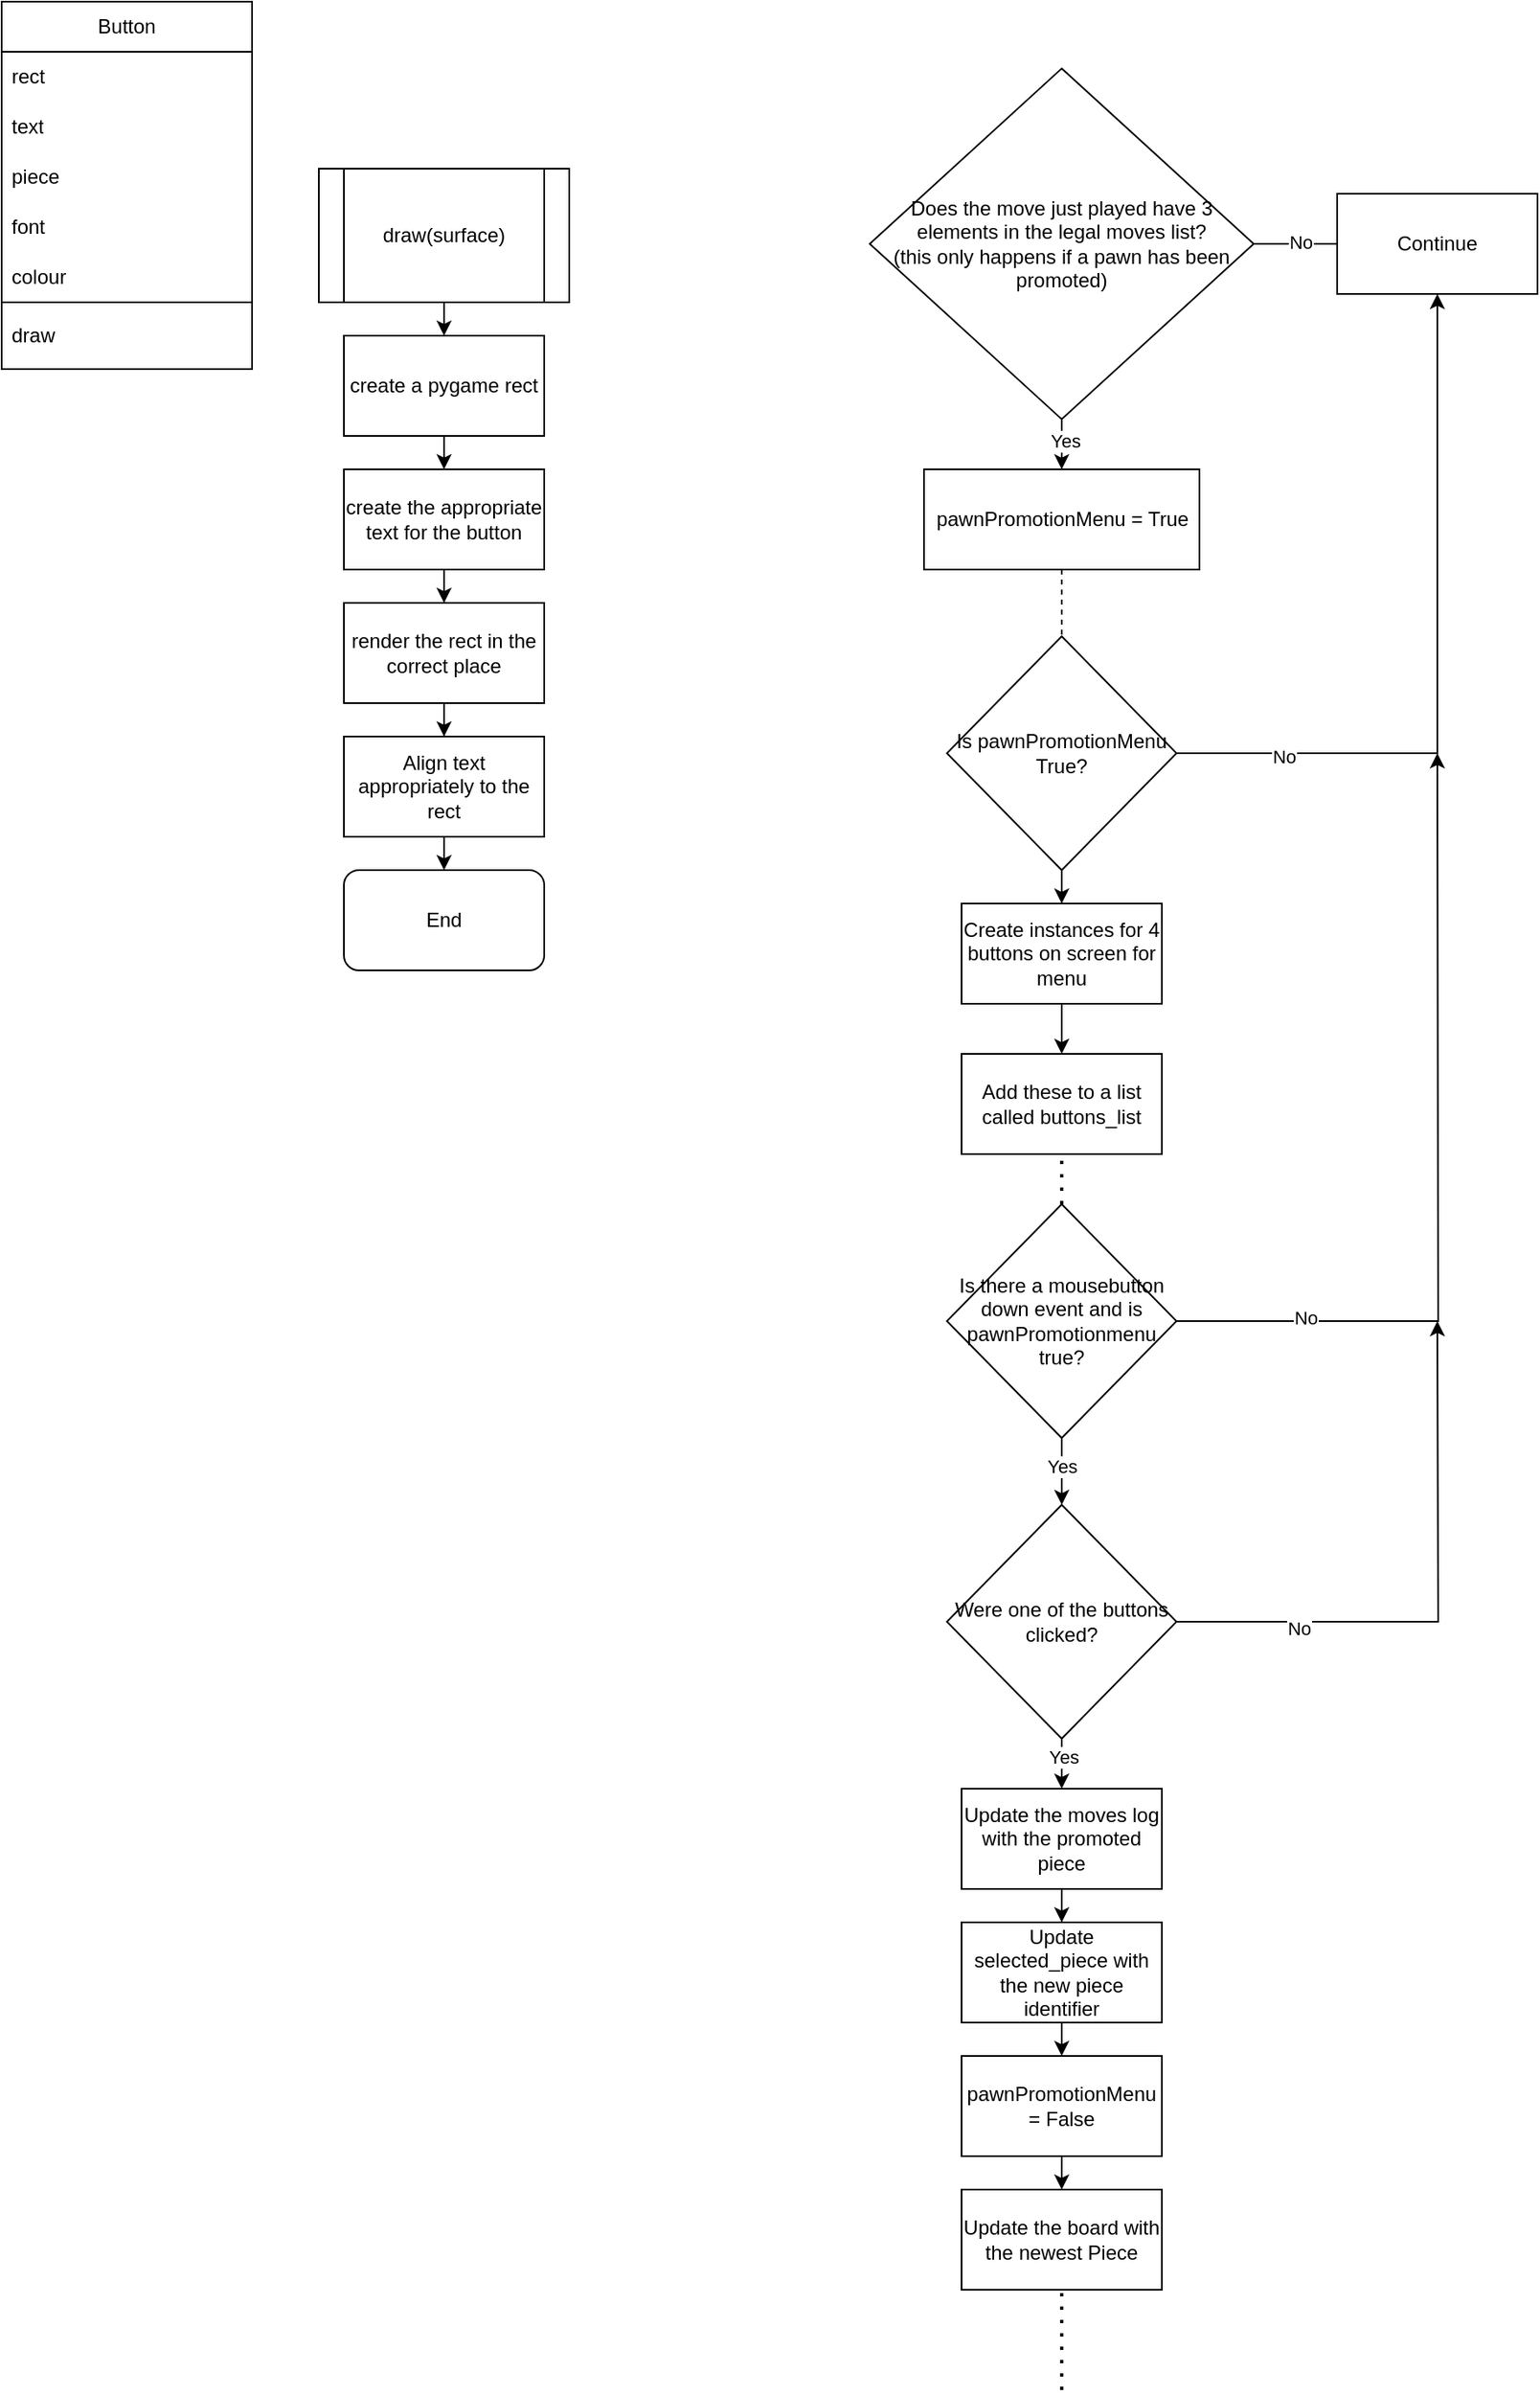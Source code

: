 <mxfile version="24.8.6">
  <diagram name="Page-1" id="BAi_JHvCbbikIm0ifZ76">
    <mxGraphModel dx="1434" dy="780" grid="1" gridSize="10" guides="1" tooltips="1" connect="1" arrows="1" fold="1" page="0" pageScale="1" pageWidth="850" pageHeight="1100" math="0" shadow="0">
      <root>
        <mxCell id="0" />
        <mxCell id="1" parent="0" />
        <mxCell id="LuFwdIvgryWhf0tasw3m-9" value="" style="group" vertex="1" connectable="0" parent="1">
          <mxGeometry x="20" y="80" width="150" height="220" as="geometry" />
        </mxCell>
        <mxCell id="LuFwdIvgryWhf0tasw3m-1" value="Button" style="swimlane;fontStyle=0;childLayout=stackLayout;horizontal=1;startSize=30;horizontalStack=0;resizeParent=1;resizeParentMax=0;resizeLast=0;collapsible=1;marginBottom=0;whiteSpace=wrap;html=1;" vertex="1" parent="LuFwdIvgryWhf0tasw3m-9">
          <mxGeometry width="150" height="180" as="geometry" />
        </mxCell>
        <mxCell id="LuFwdIvgryWhf0tasw3m-2" value="rect" style="text;strokeColor=none;fillColor=none;align=left;verticalAlign=middle;spacingLeft=4;spacingRight=4;overflow=hidden;points=[[0,0.5],[1,0.5]];portConstraint=eastwest;rotatable=0;whiteSpace=wrap;html=1;" vertex="1" parent="LuFwdIvgryWhf0tasw3m-1">
          <mxGeometry y="30" width="150" height="30" as="geometry" />
        </mxCell>
        <mxCell id="LuFwdIvgryWhf0tasw3m-3" value="text" style="text;strokeColor=none;fillColor=none;align=left;verticalAlign=middle;spacingLeft=4;spacingRight=4;overflow=hidden;points=[[0,0.5],[1,0.5]];portConstraint=eastwest;rotatable=0;whiteSpace=wrap;html=1;" vertex="1" parent="LuFwdIvgryWhf0tasw3m-1">
          <mxGeometry y="60" width="150" height="30" as="geometry" />
        </mxCell>
        <mxCell id="LuFwdIvgryWhf0tasw3m-4" value="piece" style="text;strokeColor=none;fillColor=none;align=left;verticalAlign=middle;spacingLeft=4;spacingRight=4;overflow=hidden;points=[[0,0.5],[1,0.5]];portConstraint=eastwest;rotatable=0;whiteSpace=wrap;html=1;" vertex="1" parent="LuFwdIvgryWhf0tasw3m-1">
          <mxGeometry y="90" width="150" height="30" as="geometry" />
        </mxCell>
        <mxCell id="LuFwdIvgryWhf0tasw3m-5" value="font" style="text;strokeColor=none;fillColor=none;align=left;verticalAlign=middle;spacingLeft=4;spacingRight=4;overflow=hidden;points=[[0,0.5],[1,0.5]];portConstraint=eastwest;rotatable=0;whiteSpace=wrap;html=1;" vertex="1" parent="LuFwdIvgryWhf0tasw3m-1">
          <mxGeometry y="120" width="150" height="30" as="geometry" />
        </mxCell>
        <mxCell id="LuFwdIvgryWhf0tasw3m-6" value="colour" style="text;strokeColor=none;fillColor=none;align=left;verticalAlign=middle;spacingLeft=4;spacingRight=4;overflow=hidden;points=[[0,0.5],[1,0.5]];portConstraint=eastwest;rotatable=0;whiteSpace=wrap;html=1;" vertex="1" parent="LuFwdIvgryWhf0tasw3m-1">
          <mxGeometry y="150" width="150" height="30" as="geometry" />
        </mxCell>
        <mxCell id="LuFwdIvgryWhf0tasw3m-7" value="" style="swimlane;startSize=0;" vertex="1" parent="LuFwdIvgryWhf0tasw3m-9">
          <mxGeometry y="180" width="150" height="40" as="geometry" />
        </mxCell>
        <mxCell id="LuFwdIvgryWhf0tasw3m-8" value="draw" style="text;strokeColor=none;fillColor=none;align=left;verticalAlign=middle;spacingLeft=4;spacingRight=4;overflow=hidden;points=[[0,0.5],[1,0.5]];portConstraint=eastwest;rotatable=0;whiteSpace=wrap;html=1;" vertex="1" parent="LuFwdIvgryWhf0tasw3m-7">
          <mxGeometry y="5" width="150" height="30" as="geometry" />
        </mxCell>
        <mxCell id="LuFwdIvgryWhf0tasw3m-21" value="" style="group" vertex="1" connectable="0" parent="1">
          <mxGeometry x="210" y="180" width="150" height="480" as="geometry" />
        </mxCell>
        <mxCell id="LuFwdIvgryWhf0tasw3m-16" style="edgeStyle=orthogonalEdgeStyle;rounded=0;orthogonalLoop=1;jettySize=auto;html=1;exitX=0.5;exitY=1;exitDx=0;exitDy=0;entryX=0.5;entryY=0;entryDx=0;entryDy=0;" edge="1" parent="LuFwdIvgryWhf0tasw3m-21" source="LuFwdIvgryWhf0tasw3m-10" target="LuFwdIvgryWhf0tasw3m-11">
          <mxGeometry relative="1" as="geometry" />
        </mxCell>
        <mxCell id="LuFwdIvgryWhf0tasw3m-10" value="draw(surface)" style="shape=process;whiteSpace=wrap;html=1;backgroundOutline=1;" vertex="1" parent="LuFwdIvgryWhf0tasw3m-21">
          <mxGeometry width="150" height="80" as="geometry" />
        </mxCell>
        <mxCell id="LuFwdIvgryWhf0tasw3m-17" style="edgeStyle=orthogonalEdgeStyle;rounded=0;orthogonalLoop=1;jettySize=auto;html=1;exitX=0.5;exitY=1;exitDx=0;exitDy=0;entryX=0.5;entryY=0;entryDx=0;entryDy=0;" edge="1" parent="LuFwdIvgryWhf0tasw3m-21" source="LuFwdIvgryWhf0tasw3m-11" target="LuFwdIvgryWhf0tasw3m-12">
          <mxGeometry relative="1" as="geometry" />
        </mxCell>
        <mxCell id="LuFwdIvgryWhf0tasw3m-11" value="create a pygame rect" style="rounded=0;whiteSpace=wrap;html=1;" vertex="1" parent="LuFwdIvgryWhf0tasw3m-21">
          <mxGeometry x="15" y="100" width="120" height="60" as="geometry" />
        </mxCell>
        <mxCell id="LuFwdIvgryWhf0tasw3m-18" style="edgeStyle=orthogonalEdgeStyle;rounded=0;orthogonalLoop=1;jettySize=auto;html=1;exitX=0.5;exitY=1;exitDx=0;exitDy=0;" edge="1" parent="LuFwdIvgryWhf0tasw3m-21" source="LuFwdIvgryWhf0tasw3m-12" target="LuFwdIvgryWhf0tasw3m-13">
          <mxGeometry relative="1" as="geometry" />
        </mxCell>
        <mxCell id="LuFwdIvgryWhf0tasw3m-12" value="create the appropriate text for the button" style="rounded=0;whiteSpace=wrap;html=1;" vertex="1" parent="LuFwdIvgryWhf0tasw3m-21">
          <mxGeometry x="15" y="180" width="120" height="60" as="geometry" />
        </mxCell>
        <mxCell id="LuFwdIvgryWhf0tasw3m-19" style="edgeStyle=orthogonalEdgeStyle;rounded=0;orthogonalLoop=1;jettySize=auto;html=1;exitX=0.5;exitY=1;exitDx=0;exitDy=0;" edge="1" parent="LuFwdIvgryWhf0tasw3m-21" source="LuFwdIvgryWhf0tasw3m-13" target="LuFwdIvgryWhf0tasw3m-14">
          <mxGeometry relative="1" as="geometry" />
        </mxCell>
        <mxCell id="LuFwdIvgryWhf0tasw3m-13" value="render the rect in the correct place" style="rounded=0;whiteSpace=wrap;html=1;" vertex="1" parent="LuFwdIvgryWhf0tasw3m-21">
          <mxGeometry x="15" y="260" width="120" height="60" as="geometry" />
        </mxCell>
        <mxCell id="LuFwdIvgryWhf0tasw3m-20" style="edgeStyle=orthogonalEdgeStyle;rounded=0;orthogonalLoop=1;jettySize=auto;html=1;exitX=0.5;exitY=1;exitDx=0;exitDy=0;entryX=0.5;entryY=0;entryDx=0;entryDy=0;" edge="1" parent="LuFwdIvgryWhf0tasw3m-21" source="LuFwdIvgryWhf0tasw3m-14" target="LuFwdIvgryWhf0tasw3m-15">
          <mxGeometry relative="1" as="geometry" />
        </mxCell>
        <mxCell id="LuFwdIvgryWhf0tasw3m-14" value="Align text appropriately to the rect" style="rounded=0;whiteSpace=wrap;html=1;" vertex="1" parent="LuFwdIvgryWhf0tasw3m-21">
          <mxGeometry x="15" y="340" width="120" height="60" as="geometry" />
        </mxCell>
        <mxCell id="LuFwdIvgryWhf0tasw3m-15" value="End" style="rounded=1;whiteSpace=wrap;html=1;" vertex="1" parent="LuFwdIvgryWhf0tasw3m-21">
          <mxGeometry x="15" y="420" width="120" height="60" as="geometry" />
        </mxCell>
        <mxCell id="LuFwdIvgryWhf0tasw3m-25" style="edgeStyle=orthogonalEdgeStyle;rounded=0;orthogonalLoop=1;jettySize=auto;html=1;exitX=1;exitY=0.5;exitDx=0;exitDy=0;" edge="1" parent="1" source="LuFwdIvgryWhf0tasw3m-22">
          <mxGeometry relative="1" as="geometry">
            <mxPoint x="840" y="225" as="targetPoint" />
          </mxGeometry>
        </mxCell>
        <mxCell id="LuFwdIvgryWhf0tasw3m-28" value="No" style="edgeLabel;html=1;align=center;verticalAlign=middle;resizable=0;points=[];" vertex="1" connectable="0" parent="LuFwdIvgryWhf0tasw3m-25">
          <mxGeometry x="-0.206" y="1" relative="1" as="geometry">
            <mxPoint as="offset" />
          </mxGeometry>
        </mxCell>
        <mxCell id="LuFwdIvgryWhf0tasw3m-26" style="edgeStyle=orthogonalEdgeStyle;rounded=0;orthogonalLoop=1;jettySize=auto;html=1;exitX=0.5;exitY=1;exitDx=0;exitDy=0;" edge="1" parent="1" source="LuFwdIvgryWhf0tasw3m-22" target="LuFwdIvgryWhf0tasw3m-23">
          <mxGeometry relative="1" as="geometry" />
        </mxCell>
        <mxCell id="LuFwdIvgryWhf0tasw3m-29" value="Yes" style="edgeLabel;html=1;align=center;verticalAlign=middle;resizable=0;points=[];" vertex="1" connectable="0" parent="LuFwdIvgryWhf0tasw3m-26">
          <mxGeometry x="0.32" y="2" relative="1" as="geometry">
            <mxPoint as="offset" />
          </mxGeometry>
        </mxCell>
        <mxCell id="LuFwdIvgryWhf0tasw3m-22" value="Does the move just played have 3 elements in the legal moves list?&lt;div&gt;(this only happens if a pawn has been promoted)&lt;/div&gt;" style="rhombus;whiteSpace=wrap;html=1;" vertex="1" parent="1">
          <mxGeometry x="540" y="120" width="230" height="210" as="geometry" />
        </mxCell>
        <mxCell id="LuFwdIvgryWhf0tasw3m-23" value="pawnPromotionMenu = True" style="rounded=0;whiteSpace=wrap;html=1;" vertex="1" parent="1">
          <mxGeometry x="572.5" y="360" width="165" height="60" as="geometry" />
        </mxCell>
        <mxCell id="LuFwdIvgryWhf0tasw3m-27" value="Continue" style="rounded=0;whiteSpace=wrap;html=1;" vertex="1" parent="1">
          <mxGeometry x="820" y="195" width="120" height="60" as="geometry" />
        </mxCell>
        <mxCell id="LuFwdIvgryWhf0tasw3m-30" value="" style="endArrow=none;dashed=1;html=1;rounded=0;exitX=0.5;exitY=1;exitDx=0;exitDy=0;" edge="1" parent="1" source="LuFwdIvgryWhf0tasw3m-23">
          <mxGeometry width="50" height="50" relative="1" as="geometry">
            <mxPoint x="470" y="420" as="sourcePoint" />
            <mxPoint x="655" y="460" as="targetPoint" />
          </mxGeometry>
        </mxCell>
        <mxCell id="LuFwdIvgryWhf0tasw3m-32" style="edgeStyle=orthogonalEdgeStyle;rounded=0;orthogonalLoop=1;jettySize=auto;html=1;exitX=1;exitY=0.5;exitDx=0;exitDy=0;entryX=0.5;entryY=1;entryDx=0;entryDy=0;" edge="1" parent="1" source="LuFwdIvgryWhf0tasw3m-31" target="LuFwdIvgryWhf0tasw3m-27">
          <mxGeometry relative="1" as="geometry">
            <mxPoint x="900" y="260" as="targetPoint" />
          </mxGeometry>
        </mxCell>
        <mxCell id="LuFwdIvgryWhf0tasw3m-33" value="No" style="edgeLabel;html=1;align=center;verticalAlign=middle;resizable=0;points=[];" vertex="1" connectable="0" parent="LuFwdIvgryWhf0tasw3m-32">
          <mxGeometry x="-0.703" y="-2" relative="1" as="geometry">
            <mxPoint as="offset" />
          </mxGeometry>
        </mxCell>
        <mxCell id="LuFwdIvgryWhf0tasw3m-35" style="edgeStyle=orthogonalEdgeStyle;rounded=0;orthogonalLoop=1;jettySize=auto;html=1;exitX=0.5;exitY=1;exitDx=0;exitDy=0;" edge="1" parent="1" source="LuFwdIvgryWhf0tasw3m-31" target="LuFwdIvgryWhf0tasw3m-34">
          <mxGeometry relative="1" as="geometry" />
        </mxCell>
        <mxCell id="LuFwdIvgryWhf0tasw3m-31" value="Is pawnPromotionMenu True?" style="rhombus;whiteSpace=wrap;html=1;" vertex="1" parent="1">
          <mxGeometry x="586.25" y="460" width="137.5" height="140" as="geometry" />
        </mxCell>
        <mxCell id="LuFwdIvgryWhf0tasw3m-37" style="edgeStyle=orthogonalEdgeStyle;rounded=0;orthogonalLoop=1;jettySize=auto;html=1;exitX=0.5;exitY=1;exitDx=0;exitDy=0;" edge="1" parent="1" source="LuFwdIvgryWhf0tasw3m-34" target="LuFwdIvgryWhf0tasw3m-36">
          <mxGeometry relative="1" as="geometry" />
        </mxCell>
        <mxCell id="LuFwdIvgryWhf0tasw3m-34" value="Create instances for 4 buttons on screen for menu" style="rounded=0;whiteSpace=wrap;html=1;" vertex="1" parent="1">
          <mxGeometry x="595" y="620" width="120" height="60" as="geometry" />
        </mxCell>
        <mxCell id="LuFwdIvgryWhf0tasw3m-36" value="Add these to a list called buttons_list" style="rounded=0;whiteSpace=wrap;html=1;" vertex="1" parent="1">
          <mxGeometry x="595" y="710" width="120" height="60" as="geometry" />
        </mxCell>
        <mxCell id="LuFwdIvgryWhf0tasw3m-38" value="" style="endArrow=none;dashed=1;html=1;dashPattern=1 3;strokeWidth=2;rounded=0;entryX=0.5;entryY=1;entryDx=0;entryDy=0;exitX=0.5;exitY=0;exitDx=0;exitDy=0;" edge="1" parent="1" source="LuFwdIvgryWhf0tasw3m-39" target="LuFwdIvgryWhf0tasw3m-36">
          <mxGeometry width="50" height="50" relative="1" as="geometry">
            <mxPoint x="536.25" y="840" as="sourcePoint" />
            <mxPoint x="586.25" y="790" as="targetPoint" />
          </mxGeometry>
        </mxCell>
        <mxCell id="LuFwdIvgryWhf0tasw3m-41" style="edgeStyle=orthogonalEdgeStyle;rounded=0;orthogonalLoop=1;jettySize=auto;html=1;exitX=1;exitY=0.5;exitDx=0;exitDy=0;" edge="1" parent="1" source="LuFwdIvgryWhf0tasw3m-39">
          <mxGeometry relative="1" as="geometry">
            <mxPoint x="880" y="530" as="targetPoint" />
          </mxGeometry>
        </mxCell>
        <mxCell id="LuFwdIvgryWhf0tasw3m-42" value="No" style="edgeLabel;html=1;align=center;verticalAlign=middle;resizable=0;points=[];" vertex="1" connectable="0" parent="LuFwdIvgryWhf0tasw3m-41">
          <mxGeometry x="-0.693" y="2" relative="1" as="geometry">
            <mxPoint as="offset" />
          </mxGeometry>
        </mxCell>
        <mxCell id="LuFwdIvgryWhf0tasw3m-43" style="edgeStyle=orthogonalEdgeStyle;rounded=0;orthogonalLoop=1;jettySize=auto;html=1;exitX=0.5;exitY=1;exitDx=0;exitDy=0;" edge="1" parent="1" source="LuFwdIvgryWhf0tasw3m-39" target="LuFwdIvgryWhf0tasw3m-40">
          <mxGeometry relative="1" as="geometry" />
        </mxCell>
        <mxCell id="LuFwdIvgryWhf0tasw3m-44" value="Yes" style="edgeLabel;html=1;align=center;verticalAlign=middle;resizable=0;points=[];" vertex="1" connectable="0" parent="LuFwdIvgryWhf0tasw3m-43">
          <mxGeometry x="-0.154" relative="1" as="geometry">
            <mxPoint as="offset" />
          </mxGeometry>
        </mxCell>
        <mxCell id="LuFwdIvgryWhf0tasw3m-39" value="Is there a mousebutton down event and is pawnPromotionmenu true?" style="rhombus;whiteSpace=wrap;html=1;" vertex="1" parent="1">
          <mxGeometry x="586.25" y="800" width="137.5" height="140" as="geometry" />
        </mxCell>
        <mxCell id="LuFwdIvgryWhf0tasw3m-45" style="edgeStyle=orthogonalEdgeStyle;rounded=0;orthogonalLoop=1;jettySize=auto;html=1;exitX=1;exitY=0.5;exitDx=0;exitDy=0;" edge="1" parent="1" source="LuFwdIvgryWhf0tasw3m-40">
          <mxGeometry relative="1" as="geometry">
            <mxPoint x="880" y="870" as="targetPoint" />
          </mxGeometry>
        </mxCell>
        <mxCell id="LuFwdIvgryWhf0tasw3m-46" value="No" style="edgeLabel;html=1;align=center;verticalAlign=middle;resizable=0;points=[];" vertex="1" connectable="0" parent="LuFwdIvgryWhf0tasw3m-45">
          <mxGeometry x="-0.565" y="-4" relative="1" as="geometry">
            <mxPoint as="offset" />
          </mxGeometry>
        </mxCell>
        <mxCell id="LuFwdIvgryWhf0tasw3m-48" style="edgeStyle=orthogonalEdgeStyle;rounded=0;orthogonalLoop=1;jettySize=auto;html=1;exitX=0.5;exitY=1;exitDx=0;exitDy=0;entryX=0.5;entryY=0;entryDx=0;entryDy=0;" edge="1" parent="1" source="LuFwdIvgryWhf0tasw3m-40" target="LuFwdIvgryWhf0tasw3m-47">
          <mxGeometry relative="1" as="geometry" />
        </mxCell>
        <mxCell id="LuFwdIvgryWhf0tasw3m-55" value="Yes" style="edgeLabel;html=1;align=center;verticalAlign=middle;resizable=0;points=[];" vertex="1" connectable="0" parent="LuFwdIvgryWhf0tasw3m-48">
          <mxGeometry x="-0.267" y="1" relative="1" as="geometry">
            <mxPoint as="offset" />
          </mxGeometry>
        </mxCell>
        <mxCell id="LuFwdIvgryWhf0tasw3m-40" value="Were one of the buttons clicked?" style="rhombus;whiteSpace=wrap;html=1;" vertex="1" parent="1">
          <mxGeometry x="586.25" y="980" width="137.5" height="140" as="geometry" />
        </mxCell>
        <mxCell id="LuFwdIvgryWhf0tasw3m-50" style="edgeStyle=orthogonalEdgeStyle;rounded=0;orthogonalLoop=1;jettySize=auto;html=1;exitX=0.5;exitY=1;exitDx=0;exitDy=0;" edge="1" parent="1" source="LuFwdIvgryWhf0tasw3m-47" target="LuFwdIvgryWhf0tasw3m-49">
          <mxGeometry relative="1" as="geometry" />
        </mxCell>
        <mxCell id="LuFwdIvgryWhf0tasw3m-47" value="Update the moves log with the promoted piece" style="rounded=0;whiteSpace=wrap;html=1;" vertex="1" parent="1">
          <mxGeometry x="595" y="1150" width="120" height="60" as="geometry" />
        </mxCell>
        <mxCell id="LuFwdIvgryWhf0tasw3m-52" style="edgeStyle=orthogonalEdgeStyle;rounded=0;orthogonalLoop=1;jettySize=auto;html=1;exitX=0.5;exitY=1;exitDx=0;exitDy=0;entryX=0.5;entryY=0;entryDx=0;entryDy=0;" edge="1" parent="1" source="LuFwdIvgryWhf0tasw3m-49" target="LuFwdIvgryWhf0tasw3m-51">
          <mxGeometry relative="1" as="geometry" />
        </mxCell>
        <mxCell id="LuFwdIvgryWhf0tasw3m-49" value="Update selected_piece with the new piece identifier" style="rounded=0;whiteSpace=wrap;html=1;" vertex="1" parent="1">
          <mxGeometry x="595" y="1230" width="120" height="60" as="geometry" />
        </mxCell>
        <mxCell id="LuFwdIvgryWhf0tasw3m-54" style="edgeStyle=orthogonalEdgeStyle;rounded=0;orthogonalLoop=1;jettySize=auto;html=1;exitX=0.5;exitY=1;exitDx=0;exitDy=0;entryX=0.5;entryY=0;entryDx=0;entryDy=0;" edge="1" parent="1" source="LuFwdIvgryWhf0tasw3m-51" target="LuFwdIvgryWhf0tasw3m-53">
          <mxGeometry relative="1" as="geometry" />
        </mxCell>
        <mxCell id="LuFwdIvgryWhf0tasw3m-51" value="pawnPromotionMenu = False" style="rounded=0;whiteSpace=wrap;html=1;" vertex="1" parent="1">
          <mxGeometry x="595" y="1310" width="120" height="60" as="geometry" />
        </mxCell>
        <mxCell id="LuFwdIvgryWhf0tasw3m-53" value="Update the board with the newest Piece" style="rounded=0;whiteSpace=wrap;html=1;" vertex="1" parent="1">
          <mxGeometry x="595" y="1390" width="120" height="60" as="geometry" />
        </mxCell>
        <mxCell id="LuFwdIvgryWhf0tasw3m-56" value="" style="endArrow=none;dashed=1;html=1;dashPattern=1 3;strokeWidth=2;rounded=0;entryX=0.5;entryY=1;entryDx=0;entryDy=0;" edge="1" parent="1" target="LuFwdIvgryWhf0tasw3m-53">
          <mxGeometry width="50" height="50" relative="1" as="geometry">
            <mxPoint x="655" y="1510" as="sourcePoint" />
            <mxPoint x="670" y="1470" as="targetPoint" />
          </mxGeometry>
        </mxCell>
      </root>
    </mxGraphModel>
  </diagram>
</mxfile>
